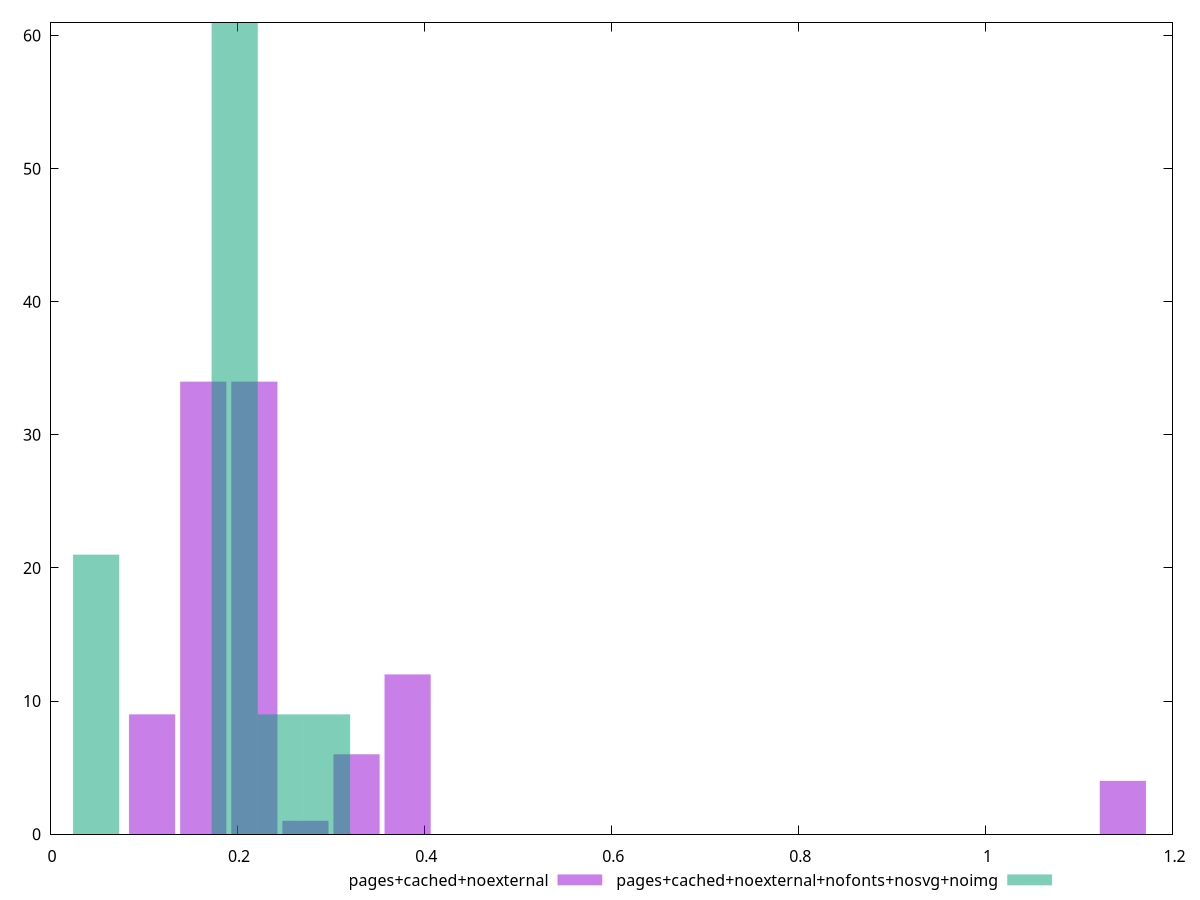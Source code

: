 $_pagesCachedNoexternal <<EOF
1.1469234486850495 4
0.21846160927334277 34
0.16384620695500707 34
0.32769241391001414 6
0.10923080463667138 9
0.38230781622834986 12
0.27307701159167846 1
EOF
$_pagesCachedNoexternalNofontsNosvgNoimg <<EOF
0.19742961247791413 61
0.2961444187168712 9
0.04935740311947853 21
0.24678701559739266 9
EOF
set key outside below
set terminal pngcairo
set output "report_00006_2020-11-02T20-21-41.718Z/cumulative-layout-shift/cumulative-layout-shift_pages+cached+noexternal_pages+cached+noexternal+nofonts+nosvg+noimg+hist.png"
set boxwidth 0.04935740311947853
set style fill transparent solid 0.5 noborder
set yrange [0:61]
plot $_pagesCachedNoexternal title "pages+cached+noexternal" with boxes ,$_pagesCachedNoexternalNofontsNosvgNoimg title "pages+cached+noexternal+nofonts+nosvg+noimg" with boxes ,